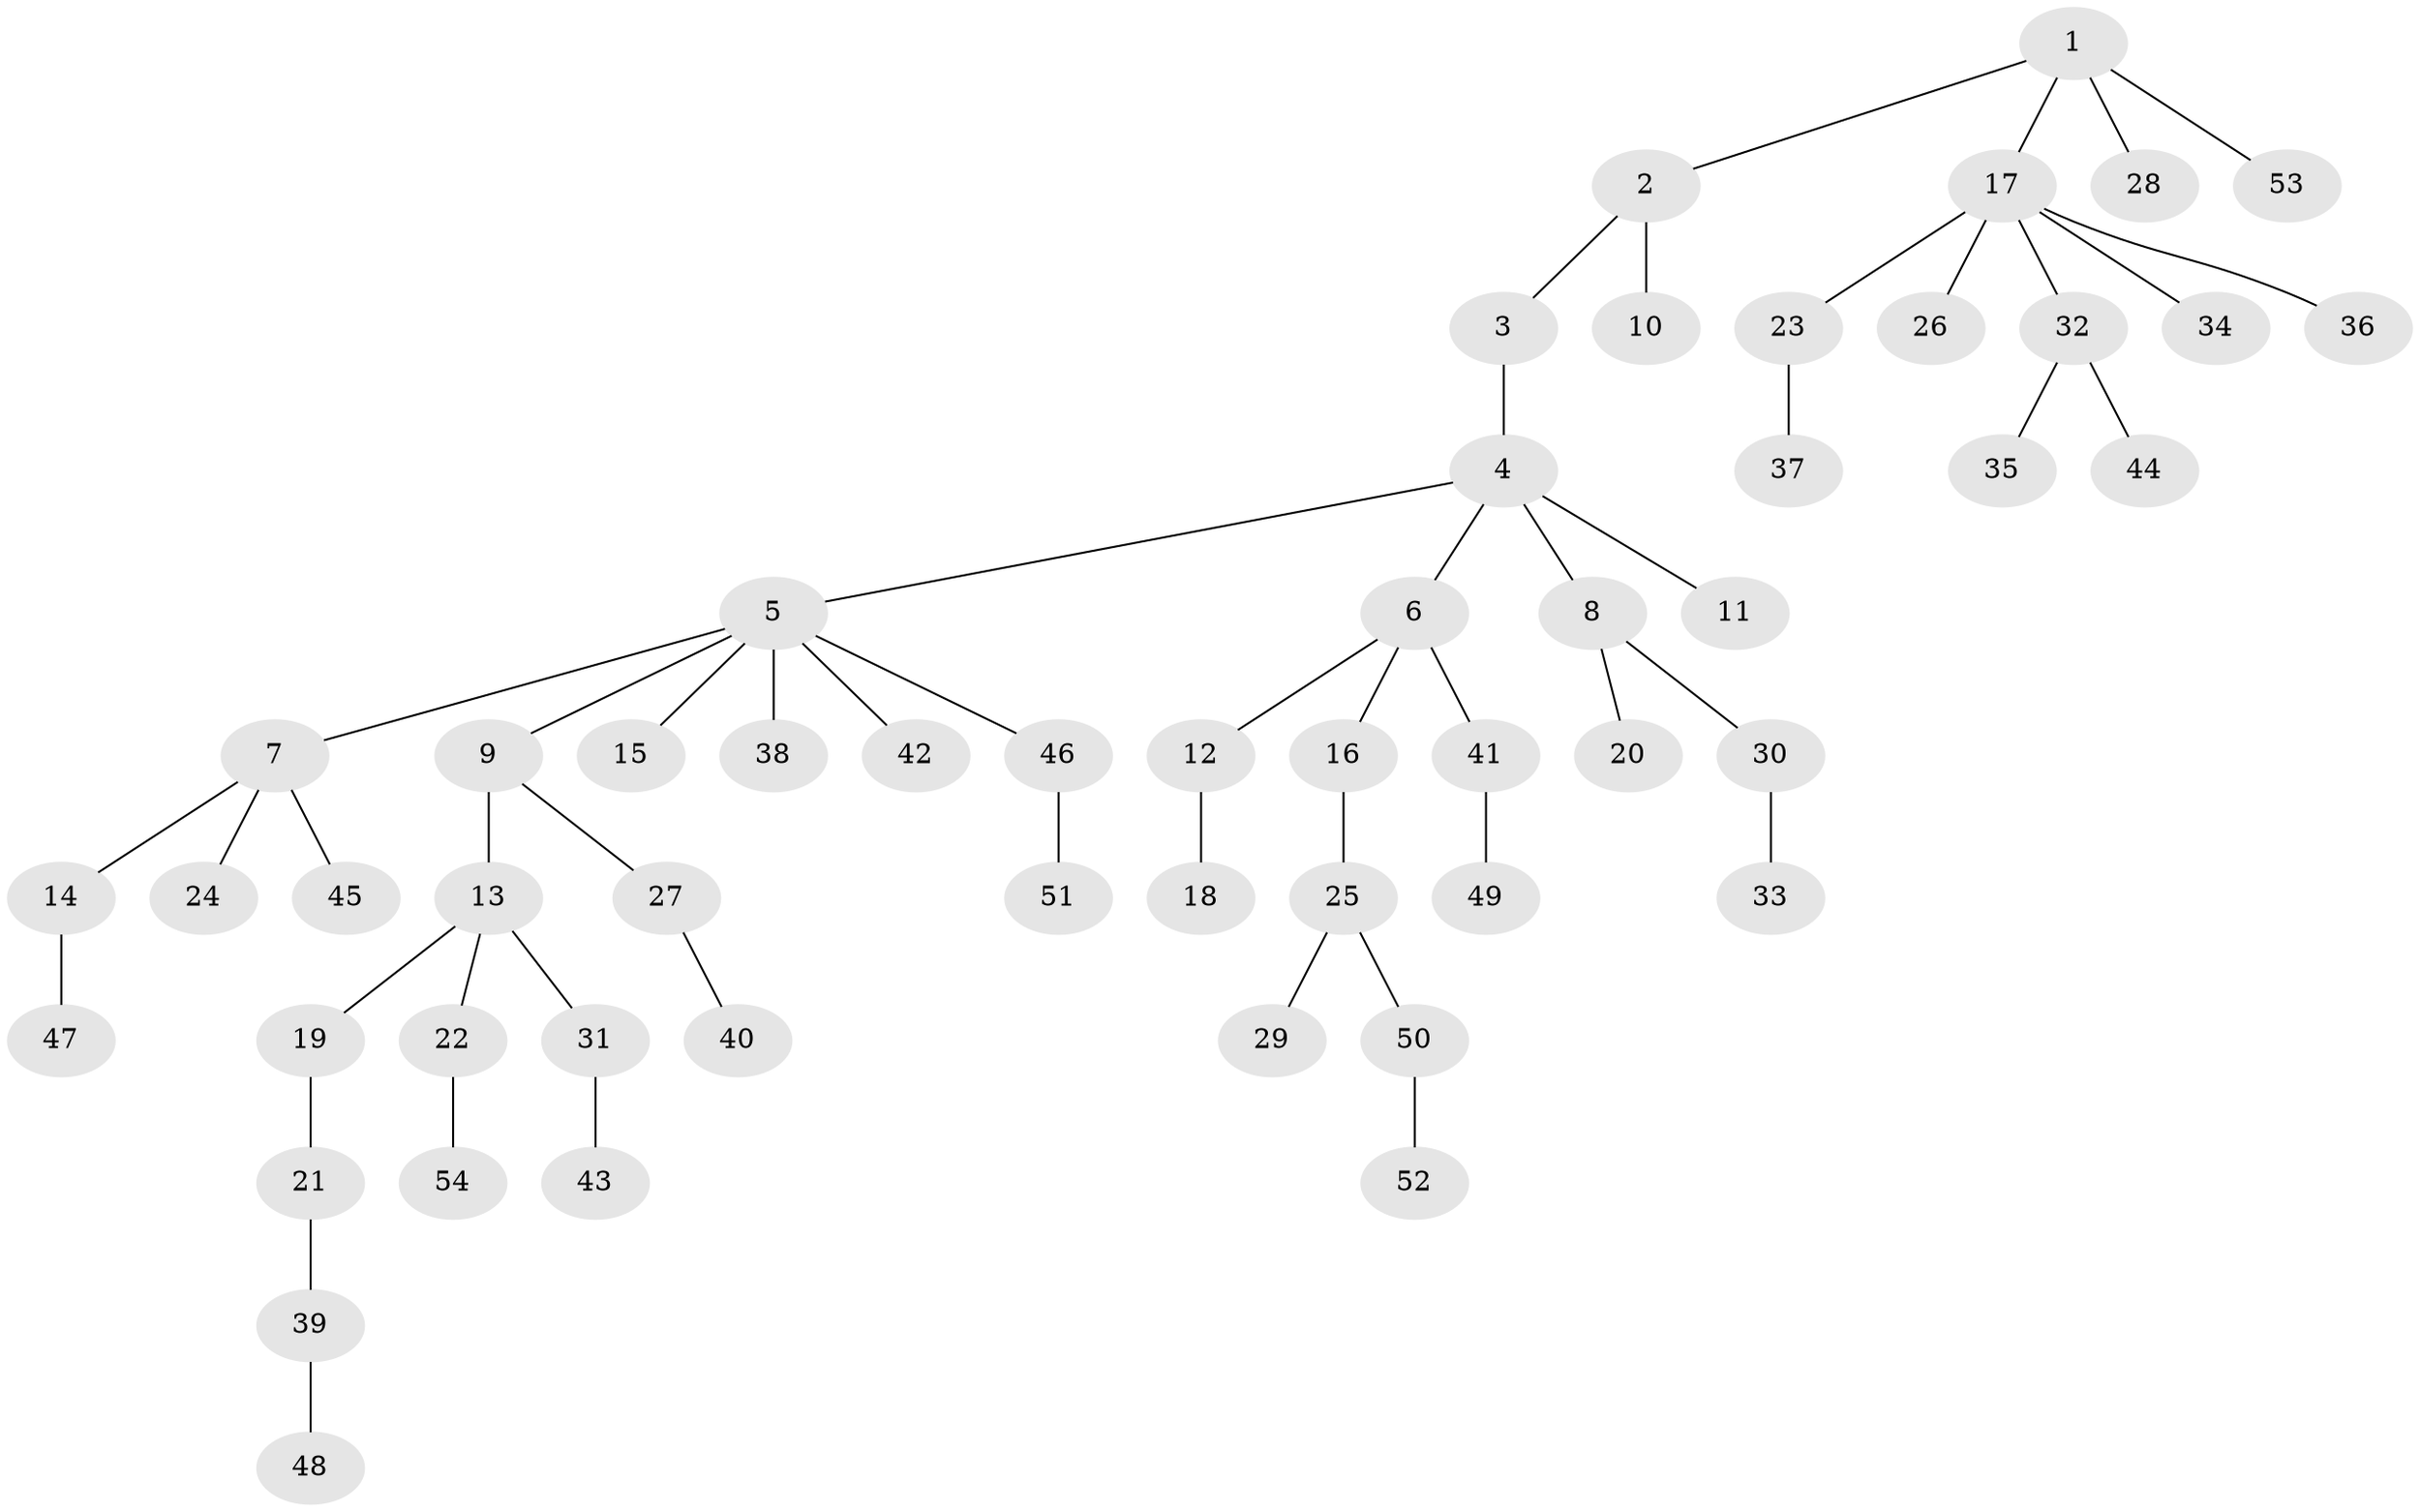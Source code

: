 // Generated by graph-tools (version 1.1) at 2025/11/02/27/25 16:11:26]
// undirected, 54 vertices, 53 edges
graph export_dot {
graph [start="1"]
  node [color=gray90,style=filled];
  1;
  2;
  3;
  4;
  5;
  6;
  7;
  8;
  9;
  10;
  11;
  12;
  13;
  14;
  15;
  16;
  17;
  18;
  19;
  20;
  21;
  22;
  23;
  24;
  25;
  26;
  27;
  28;
  29;
  30;
  31;
  32;
  33;
  34;
  35;
  36;
  37;
  38;
  39;
  40;
  41;
  42;
  43;
  44;
  45;
  46;
  47;
  48;
  49;
  50;
  51;
  52;
  53;
  54;
  1 -- 2;
  1 -- 17;
  1 -- 28;
  1 -- 53;
  2 -- 3;
  2 -- 10;
  3 -- 4;
  4 -- 5;
  4 -- 6;
  4 -- 8;
  4 -- 11;
  5 -- 7;
  5 -- 9;
  5 -- 15;
  5 -- 38;
  5 -- 42;
  5 -- 46;
  6 -- 12;
  6 -- 16;
  6 -- 41;
  7 -- 14;
  7 -- 24;
  7 -- 45;
  8 -- 20;
  8 -- 30;
  9 -- 13;
  9 -- 27;
  12 -- 18;
  13 -- 19;
  13 -- 22;
  13 -- 31;
  14 -- 47;
  16 -- 25;
  17 -- 23;
  17 -- 26;
  17 -- 32;
  17 -- 34;
  17 -- 36;
  19 -- 21;
  21 -- 39;
  22 -- 54;
  23 -- 37;
  25 -- 29;
  25 -- 50;
  27 -- 40;
  30 -- 33;
  31 -- 43;
  32 -- 35;
  32 -- 44;
  39 -- 48;
  41 -- 49;
  46 -- 51;
  50 -- 52;
}
